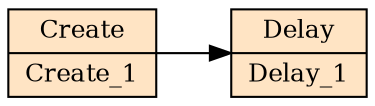 digraph G {
  compound=true; rankdir=LR; 
  // model level
  {
     rank=min  // 0
     Create_1 [shape=record, fontsize=12, fontcolor=black, style=filled, fillcolor=bisque, label="Create|Create_1"];
  }
  {
     Delay_1 [shape=record, fontsize=12, fontcolor=black, style=filled, fillcolor=bisque, label="Delay|Delay_1"];
       Create_1->Delay_1[style=solid, arrowhead="normal" color=black, fontcolor=black, fontsize=7];
  }
}
